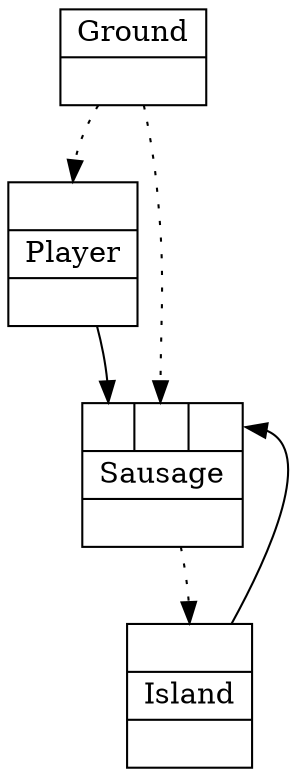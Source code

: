 digraph G {
node [shape=record];
Player[ label ="{{<GroundP>}|{Player}|<PlayerOUT>}"];
Ground[ label ="{{Ground}|<GroundOUT>}"];
Sausage[ label ="{{<Player>|<GroundP>|<Island>}|{Sausage}|<SausageOUT>}"];
Island[ label ="{{<SausageP>}|{Island}|<IslandOUT>}"];
	"Ground" -> "Player":GroundP [style=dotted];
	"Player" -> "Sausage":Player;
	"Ground" -> "Sausage":GroundP [style=dotted];
	"Sausage" -> "Island":SausageP [style=dotted];
	"Island" -> "Sausage":Island;
}